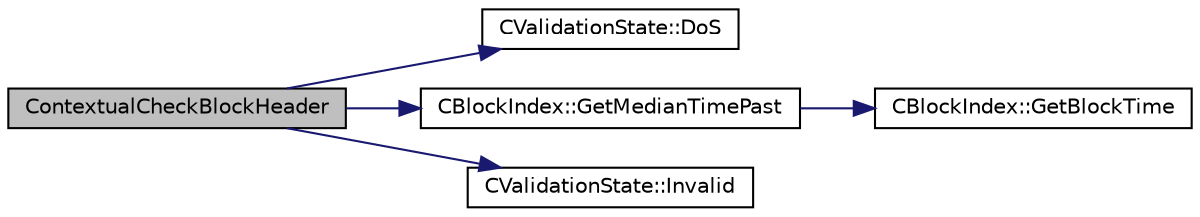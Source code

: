 digraph "ContextualCheckBlockHeader"
{
  edge [fontname="Helvetica",fontsize="10",labelfontname="Helvetica",labelfontsize="10"];
  node [fontname="Helvetica",fontsize="10",shape=record];
  rankdir="LR";
  Node2510 [label="ContextualCheckBlockHeader",height=0.2,width=0.4,color="black", fillcolor="grey75", style="filled", fontcolor="black"];
  Node2510 -> Node2511 [color="midnightblue",fontsize="10",style="solid",fontname="Helvetica"];
  Node2511 [label="CValidationState::DoS",height=0.2,width=0.4,color="black", fillcolor="white", style="filled",URL="$d5/df6/class_c_validation_state.html#a3c6786d00da8d1c5df25b4c3876409e8"];
  Node2510 -> Node2512 [color="midnightblue",fontsize="10",style="solid",fontname="Helvetica"];
  Node2512 [label="CBlockIndex::GetMedianTimePast",height=0.2,width=0.4,color="black", fillcolor="white", style="filled",URL="$d3/dbd/class_c_block_index.html#aa9bd0ab02cf8b9c866618cee3a5a0583"];
  Node2512 -> Node2513 [color="midnightblue",fontsize="10",style="solid",fontname="Helvetica"];
  Node2513 [label="CBlockIndex::GetBlockTime",height=0.2,width=0.4,color="black", fillcolor="white", style="filled",URL="$d3/dbd/class_c_block_index.html#a9fe0d4463c07c466f66252e8eec25f5c"];
  Node2510 -> Node2514 [color="midnightblue",fontsize="10",style="solid",fontname="Helvetica"];
  Node2514 [label="CValidationState::Invalid",height=0.2,width=0.4,color="black", fillcolor="white", style="filled",URL="$d5/df6/class_c_validation_state.html#a88ff08b67f7f44bb3c7f7053bb1ee6fc"];
}
